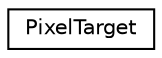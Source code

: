 digraph "Graphical Class Hierarchy"
{
  edge [fontname="Helvetica",fontsize="10",labelfontname="Helvetica",labelfontsize="10"];
  node [fontname="Helvetica",fontsize="10",shape=record];
  rankdir="LR";
  Node1 [label="PixelTarget",height=0.2,width=0.4,color="black", fillcolor="white", style="filled",URL="$classPixelTarget.html"];
}
